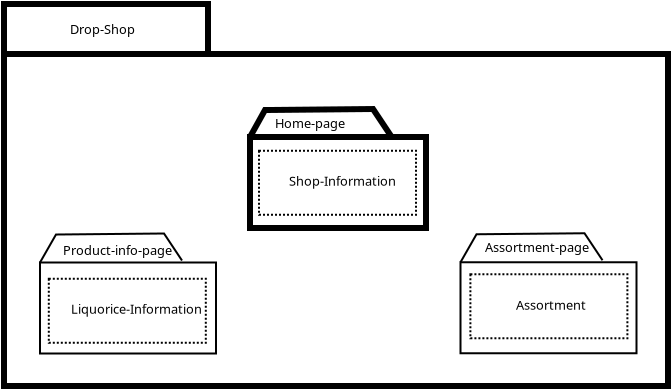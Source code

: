 <?xml version="1.0" encoding="UTF-8"?>
<dia:diagram xmlns:dia="http://www.lysator.liu.se/~alla/dia/">
  <dia:layer name="Background" visible="true" active="true">
    <dia:object type="Standard - Box" version="0" id="O0">
      <dia:attribute name="obj_pos">
        <dia:point val="7.85,9.162"/>
      </dia:attribute>
      <dia:attribute name="obj_bb">
        <dia:rectangle val="7.7,9.012;41.2,25.913"/>
      </dia:attribute>
      <dia:attribute name="elem_corner">
        <dia:point val="7.85,9.162"/>
      </dia:attribute>
      <dia:attribute name="elem_width">
        <dia:real val="33.2"/>
      </dia:attribute>
      <dia:attribute name="elem_height">
        <dia:real val="16.6"/>
      </dia:attribute>
      <dia:attribute name="border_width">
        <dia:real val="0.3"/>
      </dia:attribute>
      <dia:attribute name="show_background">
        <dia:boolean val="true"/>
      </dia:attribute>
    </dia:object>
    <dia:object type="Standard - Box" version="0" id="O1">
      <dia:attribute name="obj_pos">
        <dia:point val="20.15,13.312"/>
      </dia:attribute>
      <dia:attribute name="obj_bb">
        <dia:rectangle val="20,13.162;29.1,18.012"/>
      </dia:attribute>
      <dia:attribute name="elem_corner">
        <dia:point val="20.15,13.312"/>
      </dia:attribute>
      <dia:attribute name="elem_width">
        <dia:real val="8.8"/>
      </dia:attribute>
      <dia:attribute name="elem_height">
        <dia:real val="4.55"/>
      </dia:attribute>
      <dia:attribute name="border_width">
        <dia:real val="0.3"/>
      </dia:attribute>
      <dia:attribute name="show_background">
        <dia:boolean val="true"/>
      </dia:attribute>
    </dia:object>
    <dia:group>
      <dia:object type="Standard - Box" version="0" id="O2">
        <dia:attribute name="obj_pos">
          <dia:point val="20.6,14"/>
        </dia:attribute>
        <dia:attribute name="obj_bb">
          <dia:rectangle val="20.55,13.95;28.5,17.25"/>
        </dia:attribute>
        <dia:attribute name="elem_corner">
          <dia:point val="20.6,14"/>
        </dia:attribute>
        <dia:attribute name="elem_width">
          <dia:real val="7.85"/>
        </dia:attribute>
        <dia:attribute name="elem_height">
          <dia:real val="3.2"/>
        </dia:attribute>
        <dia:attribute name="border_width">
          <dia:real val="0.1"/>
        </dia:attribute>
        <dia:attribute name="show_background">
          <dia:boolean val="true"/>
        </dia:attribute>
        <dia:attribute name="line_style">
          <dia:enum val="4"/>
        </dia:attribute>
      </dia:object>
      <dia:object type="Standard - Text" version="1" id="O3">
        <dia:attribute name="obj_pos">
          <dia:point val="22.1,15.75"/>
        </dia:attribute>
        <dia:attribute name="obj_bb">
          <dia:rectangle val="22.1,15.17;27,15.885"/>
        </dia:attribute>
        <dia:attribute name="text">
          <dia:composite type="text">
            <dia:attribute name="string">
              <dia:string>#Shop-Information#</dia:string>
            </dia:attribute>
            <dia:attribute name="font">
              <dia:font family="sans" style="0" name="Helvetica"/>
            </dia:attribute>
            <dia:attribute name="height">
              <dia:real val="0.8"/>
            </dia:attribute>
            <dia:attribute name="pos">
              <dia:point val="22.1,15.75"/>
            </dia:attribute>
            <dia:attribute name="color">
              <dia:color val="#000000"/>
            </dia:attribute>
            <dia:attribute name="alignment">
              <dia:enum val="0"/>
            </dia:attribute>
          </dia:composite>
        </dia:attribute>
        <dia:attribute name="valign">
          <dia:enum val="3"/>
        </dia:attribute>
      </dia:object>
    </dia:group>
    <dia:object type="Standard - PolyLine" version="0" id="O4">
      <dia:attribute name="obj_pos">
        <dia:point val="20.15,13.312"/>
      </dia:attribute>
      <dia:attribute name="obj_bb">
        <dia:rectangle val="19.946,11.762;27.408,13.517"/>
      </dia:attribute>
      <dia:attribute name="poly_points">
        <dia:point val="20.15,13.312"/>
        <dia:point val="20.9,11.963"/>
        <dia:point val="26.3,11.912"/>
        <dia:point val="27.2,13.262"/>
      </dia:attribute>
      <dia:attribute name="line_width">
        <dia:real val="0.3"/>
      </dia:attribute>
      <dia:connections>
        <dia:connection handle="0" to="O1" connection="0"/>
      </dia:connections>
    </dia:object>
    <dia:object type="Standard - Text" version="1" id="O5">
      <dia:attribute name="obj_pos">
        <dia:point val="21.4,12.863"/>
      </dia:attribute>
      <dia:attribute name="obj_bb">
        <dia:rectangle val="21.4,12.283;24.738,12.998"/>
      </dia:attribute>
      <dia:attribute name="text">
        <dia:composite type="text">
          <dia:attribute name="string">
            <dia:string>#Home-page#</dia:string>
          </dia:attribute>
          <dia:attribute name="font">
            <dia:font family="sans" style="0" name="Helvetica"/>
          </dia:attribute>
          <dia:attribute name="height">
            <dia:real val="0.8"/>
          </dia:attribute>
          <dia:attribute name="pos">
            <dia:point val="21.4,12.863"/>
          </dia:attribute>
          <dia:attribute name="color">
            <dia:color val="#000000"/>
          </dia:attribute>
          <dia:attribute name="alignment">
            <dia:enum val="0"/>
          </dia:attribute>
        </dia:composite>
      </dia:attribute>
      <dia:attribute name="valign">
        <dia:enum val="3"/>
      </dia:attribute>
    </dia:object>
    <dia:object type="Standard - PolyLine" version="0" id="O6">
      <dia:attribute name="obj_pos">
        <dia:point val="30.675,19.575"/>
      </dia:attribute>
      <dia:attribute name="obj_bb">
        <dia:rectangle val="30.607,18.075;37.844,19.643"/>
      </dia:attribute>
      <dia:attribute name="poly_points">
        <dia:point val="30.675,19.575"/>
        <dia:point val="31.475,18.175"/>
        <dia:point val="36.875,18.125"/>
        <dia:point val="37.775,19.475"/>
      </dia:attribute>
      <dia:connections>
        <dia:connection handle="0" to="O7" connection="0"/>
      </dia:connections>
    </dia:object>
    <dia:object type="Standard - Box" version="0" id="O7">
      <dia:attribute name="obj_pos">
        <dia:point val="30.675,19.575"/>
      </dia:attribute>
      <dia:attribute name="obj_bb">
        <dia:rectangle val="30.625,19.525;39.525,24.175"/>
      </dia:attribute>
      <dia:attribute name="elem_corner">
        <dia:point val="30.675,19.575"/>
      </dia:attribute>
      <dia:attribute name="elem_width">
        <dia:real val="8.8"/>
      </dia:attribute>
      <dia:attribute name="elem_height">
        <dia:real val="4.55"/>
      </dia:attribute>
      <dia:attribute name="show_background">
        <dia:boolean val="true"/>
      </dia:attribute>
    </dia:object>
    <dia:group>
      <dia:object type="Standard - Box" version="0" id="O8">
        <dia:attribute name="obj_pos">
          <dia:point val="31.17,20.175"/>
        </dia:attribute>
        <dia:attribute name="obj_bb">
          <dia:rectangle val="31.12,20.125;39.07,23.425"/>
        </dia:attribute>
        <dia:attribute name="elem_corner">
          <dia:point val="31.17,20.175"/>
        </dia:attribute>
        <dia:attribute name="elem_width">
          <dia:real val="7.85"/>
        </dia:attribute>
        <dia:attribute name="elem_height">
          <dia:real val="3.2"/>
        </dia:attribute>
        <dia:attribute name="border_width">
          <dia:real val="0.1"/>
        </dia:attribute>
        <dia:attribute name="show_background">
          <dia:boolean val="true"/>
        </dia:attribute>
        <dia:attribute name="line_style">
          <dia:enum val="4"/>
        </dia:attribute>
      </dia:object>
      <dia:object type="Standard - Text" version="1" id="O9">
        <dia:attribute name="obj_pos">
          <dia:point val="33.45,21.95"/>
        </dia:attribute>
        <dia:attribute name="obj_bb">
          <dia:rectangle val="33.45,21.37;36.682,22.085"/>
        </dia:attribute>
        <dia:attribute name="text">
          <dia:composite type="text">
            <dia:attribute name="string">
              <dia:string>#Assortment#</dia:string>
            </dia:attribute>
            <dia:attribute name="font">
              <dia:font family="sans" style="0" name="Helvetica"/>
            </dia:attribute>
            <dia:attribute name="height">
              <dia:real val="0.8"/>
            </dia:attribute>
            <dia:attribute name="pos">
              <dia:point val="33.45,21.95"/>
            </dia:attribute>
            <dia:attribute name="color">
              <dia:color val="#000000"/>
            </dia:attribute>
            <dia:attribute name="alignment">
              <dia:enum val="0"/>
            </dia:attribute>
          </dia:composite>
        </dia:attribute>
        <dia:attribute name="valign">
          <dia:enum val="3"/>
        </dia:attribute>
      </dia:object>
    </dia:group>
    <dia:object type="Standard - Text" version="1" id="O10">
      <dia:attribute name="obj_pos">
        <dia:point val="31.9,19.062"/>
      </dia:attribute>
      <dia:attribute name="obj_bb">
        <dia:rectangle val="31.9,18.483;36.765,19.198"/>
      </dia:attribute>
      <dia:attribute name="text">
        <dia:composite type="text">
          <dia:attribute name="string">
            <dia:string>#Assortment-page#</dia:string>
          </dia:attribute>
          <dia:attribute name="font">
            <dia:font family="sans" style="0" name="Helvetica"/>
          </dia:attribute>
          <dia:attribute name="height">
            <dia:real val="0.8"/>
          </dia:attribute>
          <dia:attribute name="pos">
            <dia:point val="31.9,19.062"/>
          </dia:attribute>
          <dia:attribute name="color">
            <dia:color val="#000000"/>
          </dia:attribute>
          <dia:attribute name="alignment">
            <dia:enum val="0"/>
          </dia:attribute>
        </dia:composite>
      </dia:attribute>
      <dia:attribute name="valign">
        <dia:enum val="3"/>
      </dia:attribute>
    </dia:object>
    <dia:object type="Standard - PolyLine" version="0" id="O11">
      <dia:attribute name="obj_pos">
        <dia:point val="9.65,19.587"/>
      </dia:attribute>
      <dia:attribute name="obj_bb">
        <dia:rectangle val="9.582,18.087;16.819,19.656"/>
      </dia:attribute>
      <dia:attribute name="poly_points">
        <dia:point val="9.65,19.587"/>
        <dia:point val="10.45,18.188"/>
        <dia:point val="15.85,18.137"/>
        <dia:point val="16.75,19.488"/>
      </dia:attribute>
      <dia:connections>
        <dia:connection handle="0" to="O12" connection="0"/>
      </dia:connections>
    </dia:object>
    <dia:object type="Standard - Box" version="0" id="O12">
      <dia:attribute name="obj_pos">
        <dia:point val="9.65,19.587"/>
      </dia:attribute>
      <dia:attribute name="obj_bb">
        <dia:rectangle val="9.6,19.538;18.5,24.188"/>
      </dia:attribute>
      <dia:attribute name="elem_corner">
        <dia:point val="9.65,19.587"/>
      </dia:attribute>
      <dia:attribute name="elem_width">
        <dia:real val="8.8"/>
      </dia:attribute>
      <dia:attribute name="elem_height">
        <dia:real val="4.55"/>
      </dia:attribute>
      <dia:attribute name="show_background">
        <dia:boolean val="true"/>
      </dia:attribute>
    </dia:object>
    <dia:group>
      <dia:object type="Standard - Box" version="0" id="O13">
        <dia:attribute name="obj_pos">
          <dia:point val="10.09,20.4"/>
        </dia:attribute>
        <dia:attribute name="obj_bb">
          <dia:rectangle val="10.04,20.35;17.99,23.65"/>
        </dia:attribute>
        <dia:attribute name="elem_corner">
          <dia:point val="10.09,20.4"/>
        </dia:attribute>
        <dia:attribute name="elem_width">
          <dia:real val="7.85"/>
        </dia:attribute>
        <dia:attribute name="elem_height">
          <dia:real val="3.2"/>
        </dia:attribute>
        <dia:attribute name="border_width">
          <dia:real val="0.1"/>
        </dia:attribute>
        <dia:attribute name="show_background">
          <dia:boolean val="true"/>
        </dia:attribute>
        <dia:attribute name="line_style">
          <dia:enum val="4"/>
        </dia:attribute>
      </dia:object>
      <dia:object type="Standard - Text" version="1" id="O14">
        <dia:attribute name="obj_pos">
          <dia:point val="11.2,22.15"/>
        </dia:attribute>
        <dia:attribute name="obj_bb">
          <dia:rectangle val="11.2,21.57;17.2,22.285"/>
        </dia:attribute>
        <dia:attribute name="text">
          <dia:composite type="text">
            <dia:attribute name="string">
              <dia:string>#Liquorice-Information#</dia:string>
            </dia:attribute>
            <dia:attribute name="font">
              <dia:font family="sans" style="0" name="Helvetica"/>
            </dia:attribute>
            <dia:attribute name="height">
              <dia:real val="0.8"/>
            </dia:attribute>
            <dia:attribute name="pos">
              <dia:point val="11.2,22.15"/>
            </dia:attribute>
            <dia:attribute name="color">
              <dia:color val="#000000"/>
            </dia:attribute>
            <dia:attribute name="alignment">
              <dia:enum val="0"/>
            </dia:attribute>
          </dia:composite>
        </dia:attribute>
        <dia:attribute name="valign">
          <dia:enum val="3"/>
        </dia:attribute>
      </dia:object>
    </dia:group>
    <dia:object type="Standard - Text" version="1" id="O15">
      <dia:attribute name="obj_pos">
        <dia:point val="10.8,19.212"/>
      </dia:attribute>
      <dia:attribute name="obj_bb">
        <dia:rectangle val="10.8,18.633;15.877,19.348"/>
      </dia:attribute>
      <dia:attribute name="text">
        <dia:composite type="text">
          <dia:attribute name="string">
            <dia:string>#Product-info-page#</dia:string>
          </dia:attribute>
          <dia:attribute name="font">
            <dia:font family="sans" style="0" name="Helvetica"/>
          </dia:attribute>
          <dia:attribute name="height">
            <dia:real val="0.8"/>
          </dia:attribute>
          <dia:attribute name="pos">
            <dia:point val="10.8,19.212"/>
          </dia:attribute>
          <dia:attribute name="color">
            <dia:color val="#000000"/>
          </dia:attribute>
          <dia:attribute name="alignment">
            <dia:enum val="0"/>
          </dia:attribute>
        </dia:composite>
      </dia:attribute>
      <dia:attribute name="valign">
        <dia:enum val="3"/>
      </dia:attribute>
    </dia:object>
    <dia:object type="Standard - Box" version="0" id="O16">
      <dia:attribute name="obj_pos">
        <dia:point val="7.85,6.662"/>
      </dia:attribute>
      <dia:attribute name="obj_bb">
        <dia:rectangle val="7.7,6.513;18.2,9.312"/>
      </dia:attribute>
      <dia:attribute name="elem_corner">
        <dia:point val="7.85,6.662"/>
      </dia:attribute>
      <dia:attribute name="elem_width">
        <dia:real val="10.2"/>
      </dia:attribute>
      <dia:attribute name="elem_height">
        <dia:real val="2.5"/>
      </dia:attribute>
      <dia:attribute name="border_width">
        <dia:real val="0.3"/>
      </dia:attribute>
      <dia:attribute name="show_background">
        <dia:boolean val="true"/>
      </dia:attribute>
    </dia:object>
    <dia:object type="Standard - Text" version="1" id="O17">
      <dia:attribute name="obj_pos">
        <dia:point val="11.15,8.162"/>
      </dia:attribute>
      <dia:attribute name="obj_bb">
        <dia:rectangle val="11.15,7.582;14.24,8.297"/>
      </dia:attribute>
      <dia:attribute name="text">
        <dia:composite type="text">
          <dia:attribute name="string">
            <dia:string>#Drop-Shop#</dia:string>
          </dia:attribute>
          <dia:attribute name="font">
            <dia:font family="sans" style="0" name="Helvetica"/>
          </dia:attribute>
          <dia:attribute name="height">
            <dia:real val="0.8"/>
          </dia:attribute>
          <dia:attribute name="pos">
            <dia:point val="11.15,8.162"/>
          </dia:attribute>
          <dia:attribute name="color">
            <dia:color val="#000000"/>
          </dia:attribute>
          <dia:attribute name="alignment">
            <dia:enum val="0"/>
          </dia:attribute>
        </dia:composite>
      </dia:attribute>
      <dia:attribute name="valign">
        <dia:enum val="3"/>
      </dia:attribute>
    </dia:object>
  </dia:layer>
</dia:diagram>
